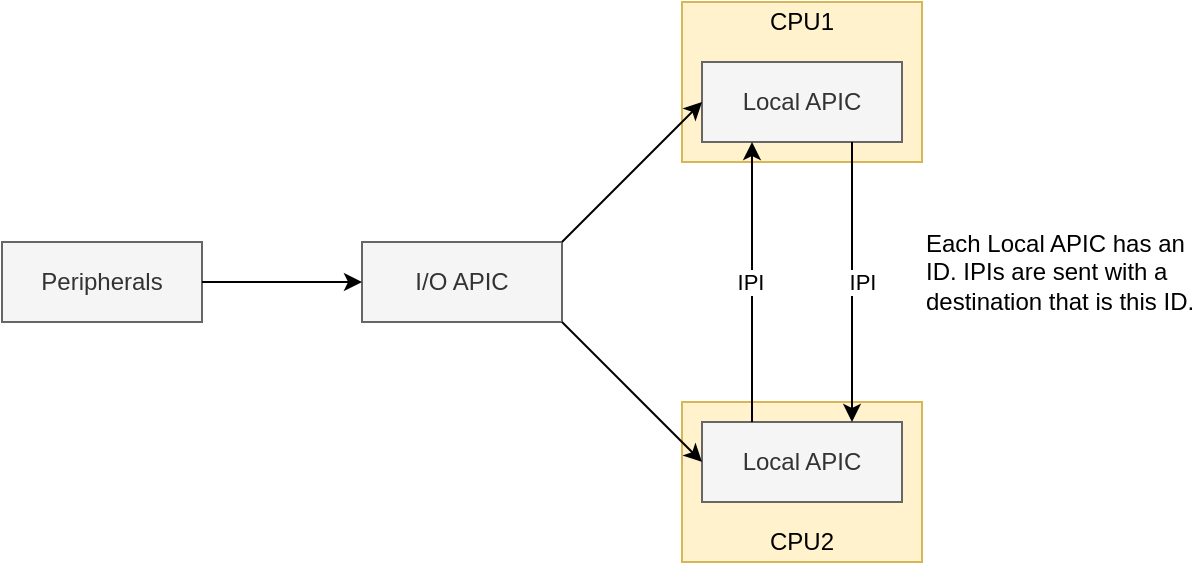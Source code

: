 <mxfile version="13.6.2" type="device"><diagram id="CHaq8IAzJ5J5tfJmR86w" name="Page-1"><mxGraphModel dx="1422" dy="756" grid="1" gridSize="10" guides="1" tooltips="1" connect="1" arrows="1" fold="1" page="1" pageScale="1" pageWidth="850" pageHeight="1100" math="0" shadow="0"><root><mxCell id="0"/><mxCell id="1" parent="0"/><mxCell id="lJczBvqKIe6omRoJVb1u-1" value="Peripherals" style="rounded=0;whiteSpace=wrap;html=1;fillColor=#f5f5f5;strokeColor=#666666;fontColor=#333333;" vertex="1" parent="1"><mxGeometry x="100" y="240" width="100" height="40" as="geometry"/></mxCell><mxCell id="lJczBvqKIe6omRoJVb1u-2" value="I/O APIC" style="rounded=0;whiteSpace=wrap;html=1;fillColor=#f5f5f5;strokeColor=#666666;fontColor=#333333;" vertex="1" parent="1"><mxGeometry x="280" y="240" width="100" height="40" as="geometry"/></mxCell><mxCell id="lJczBvqKIe6omRoJVb1u-3" value="&lt;div align=&quot;center&quot;&gt;&lt;br&gt;&lt;/div&gt;" style="rounded=0;whiteSpace=wrap;html=1;fillColor=#fff2cc;strokeColor=#d6b656;" vertex="1" parent="1"><mxGeometry x="440" y="120" width="120" height="80" as="geometry"/></mxCell><mxCell id="lJczBvqKIe6omRoJVb1u-5" value="Local APIC" style="rounded=0;whiteSpace=wrap;html=1;fillColor=#f5f5f5;strokeColor=#666666;fontColor=#333333;" vertex="1" parent="1"><mxGeometry x="450" y="150" width="100" height="40" as="geometry"/></mxCell><mxCell id="lJczBvqKIe6omRoJVb1u-6" value="CPU1" style="text;html=1;strokeColor=none;fillColor=none;align=center;verticalAlign=middle;whiteSpace=wrap;rounded=0;" vertex="1" parent="1"><mxGeometry x="480" y="120" width="40" height="20" as="geometry"/></mxCell><mxCell id="lJczBvqKIe6omRoJVb1u-10" value="&lt;div align=&quot;center&quot;&gt;&lt;br&gt;&lt;/div&gt;" style="rounded=0;whiteSpace=wrap;html=1;fillColor=#fff2cc;strokeColor=#d6b656;" vertex="1" parent="1"><mxGeometry x="440" y="320" width="120" height="80" as="geometry"/></mxCell><mxCell id="lJczBvqKIe6omRoJVb1u-11" value="Local APIC" style="rounded=0;whiteSpace=wrap;html=1;fillColor=#f5f5f5;strokeColor=#666666;fontColor=#333333;" vertex="1" parent="1"><mxGeometry x="450" y="330" width="100" height="40" as="geometry"/></mxCell><mxCell id="lJczBvqKIe6omRoJVb1u-12" value="CPU2" style="text;html=1;strokeColor=none;fillColor=none;align=center;verticalAlign=middle;whiteSpace=wrap;rounded=0;" vertex="1" parent="1"><mxGeometry x="480" y="380" width="40" height="20" as="geometry"/></mxCell><mxCell id="lJczBvqKIe6omRoJVb1u-17" value="" style="endArrow=classic;html=1;entryX=0;entryY=0.5;entryDx=0;entryDy=0;exitX=1;exitY=0;exitDx=0;exitDy=0;" edge="1" parent="1" source="lJczBvqKIe6omRoJVb1u-2" target="lJczBvqKIe6omRoJVb1u-5"><mxGeometry width="50" height="50" relative="1" as="geometry"><mxPoint x="400" y="410" as="sourcePoint"/><mxPoint x="450" y="360" as="targetPoint"/></mxGeometry></mxCell><mxCell id="lJczBvqKIe6omRoJVb1u-18" value="" style="endArrow=classic;html=1;entryX=0;entryY=0.5;entryDx=0;entryDy=0;exitX=1;exitY=1;exitDx=0;exitDy=0;" edge="1" parent="1" source="lJczBvqKIe6omRoJVb1u-2" target="lJczBvqKIe6omRoJVb1u-11"><mxGeometry width="50" height="50" relative="1" as="geometry"><mxPoint x="400" y="410" as="sourcePoint"/><mxPoint x="450" y="360" as="targetPoint"/></mxGeometry></mxCell><mxCell id="lJczBvqKIe6omRoJVb1u-19" value="" style="endArrow=classic;html=1;entryX=0.25;entryY=1;entryDx=0;entryDy=0;exitX=0.25;exitY=0;exitDx=0;exitDy=0;" edge="1" parent="1" source="lJczBvqKIe6omRoJVb1u-11" target="lJczBvqKIe6omRoJVb1u-5"><mxGeometry width="50" height="50" relative="1" as="geometry"><mxPoint x="400" y="400" as="sourcePoint"/><mxPoint x="450" y="350" as="targetPoint"/></mxGeometry></mxCell><mxCell id="lJczBvqKIe6omRoJVb1u-25" value="IPI" style="edgeLabel;html=1;align=center;verticalAlign=middle;resizable=0;points=[];" vertex="1" connectable="0" parent="lJczBvqKIe6omRoJVb1u-19"><mxGeometry x="-0.157" y="1" relative="1" as="geometry"><mxPoint y="-11" as="offset"/></mxGeometry></mxCell><mxCell id="lJczBvqKIe6omRoJVb1u-22" value="" style="endArrow=classic;html=1;exitX=0.75;exitY=1;exitDx=0;exitDy=0;entryX=0.75;entryY=0;entryDx=0;entryDy=0;" edge="1" parent="1" source="lJczBvqKIe6omRoJVb1u-5" target="lJczBvqKIe6omRoJVb1u-11"><mxGeometry width="50" height="50" relative="1" as="geometry"><mxPoint x="400" y="400" as="sourcePoint"/><mxPoint x="450" y="350" as="targetPoint"/></mxGeometry></mxCell><mxCell id="lJczBvqKIe6omRoJVb1u-24" value="IPI" style="edgeLabel;html=1;align=center;verticalAlign=middle;resizable=0;points=[];" vertex="1" connectable="0" parent="lJczBvqKIe6omRoJVb1u-22"><mxGeometry x="-0.214" y="-1" relative="1" as="geometry"><mxPoint x="6" y="15" as="offset"/></mxGeometry></mxCell><mxCell id="lJczBvqKIe6omRoJVb1u-23" value="" style="endArrow=classic;html=1;exitX=1;exitY=0.5;exitDx=0;exitDy=0;entryX=0;entryY=0.5;entryDx=0;entryDy=0;" edge="1" parent="1" source="lJczBvqKIe6omRoJVb1u-1" target="lJczBvqKIe6omRoJVb1u-2"><mxGeometry width="50" height="50" relative="1" as="geometry"><mxPoint x="400" y="400" as="sourcePoint"/><mxPoint x="260" y="410" as="targetPoint"/></mxGeometry></mxCell><mxCell id="lJczBvqKIe6omRoJVb1u-26" value="Each Local APIC has an ID. IPIs are sent with a destination that is this ID." style="text;html=1;strokeColor=none;fillColor=none;align=left;verticalAlign=middle;whiteSpace=wrap;rounded=0;" vertex="1" parent="1"><mxGeometry x="560" y="230" width="140" height="50" as="geometry"/></mxCell></root></mxGraphModel></diagram></mxfile>